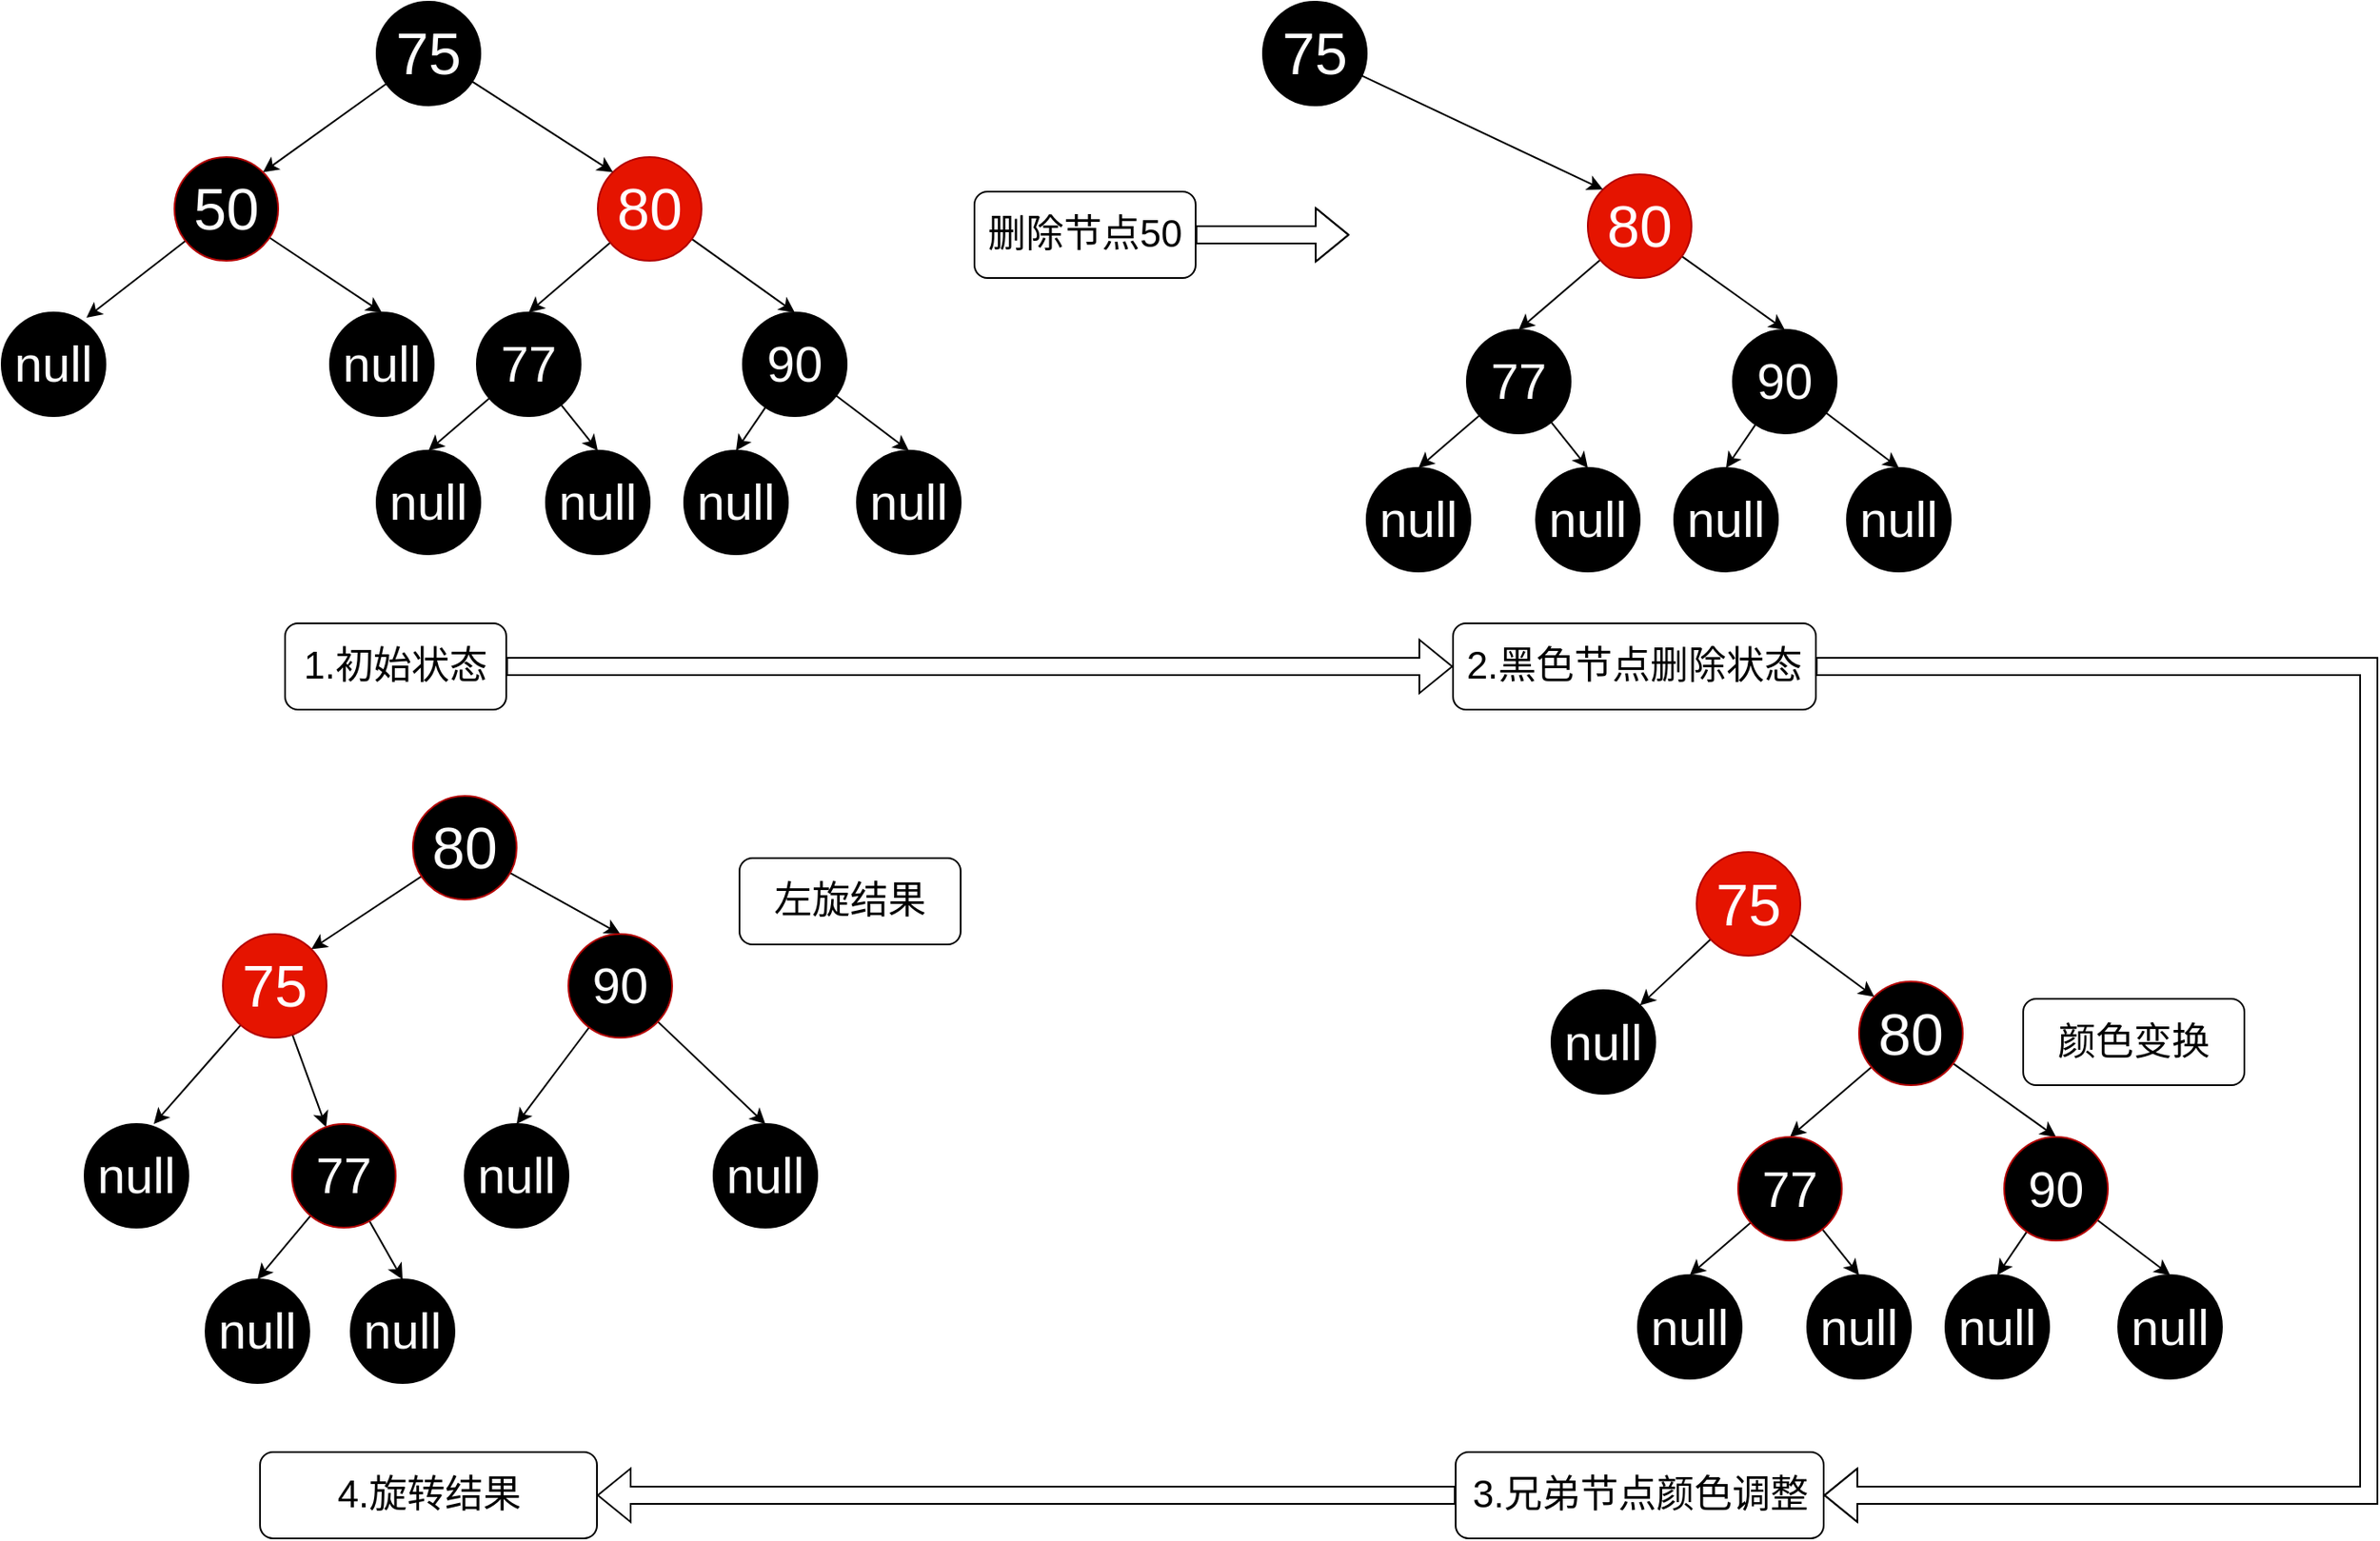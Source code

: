 <mxfile version="13.1.2" type="device"><diagram id="W_pzp3pL3rZrFJ7ERunr" name="第 1 页"><mxGraphModel dx="1261" dy="1897" grid="1" gridSize="10" guides="1" tooltips="1" connect="1" arrows="1" fold="1" page="1" pageScale="1" pageWidth="827" pageHeight="1169" math="0" shadow="0"><root><mxCell id="0"/><mxCell id="1" parent="0"/><mxCell id="Wbxu3e-vr_ZZM8FjFTum-1" style="edgeStyle=none;rounded=0;orthogonalLoop=1;jettySize=auto;html=1;entryX=0.5;entryY=0;entryDx=0;entryDy=0;fontSize=36;fontColor=#FFFFFF;" parent="1" source="Wbxu3e-vr_ZZM8FjFTum-3" target="Wbxu3e-vr_ZZM8FjFTum-15" edge="1"><mxGeometry relative="1" as="geometry"/></mxCell><mxCell id="Wbxu3e-vr_ZZM8FjFTum-2" style="edgeStyle=none;rounded=0;orthogonalLoop=1;jettySize=auto;html=1;entryX=0.5;entryY=0;entryDx=0;entryDy=0;fontSize=36;fontColor=#FFFFFF;" parent="1" source="Wbxu3e-vr_ZZM8FjFTum-3" target="Wbxu3e-vr_ZZM8FjFTum-12" edge="1"><mxGeometry relative="1" as="geometry"/></mxCell><object label="&lt;font style=&quot;font-size: 34px&quot;&gt;80&lt;/font&gt;" id="Wbxu3e-vr_ZZM8FjFTum-3"><mxCell style="ellipse;whiteSpace=wrap;html=1;fillColor=#e51400;strokeColor=#B20000;fontColor=#ffffff;align=center;labelBackgroundColor=none;labelBorderColor=none;" parent="1" vertex="1"><mxGeometry x="425" y="-1060" width="60" height="60" as="geometry"/></mxCell></object><mxCell id="Wbxu3e-vr_ZZM8FjFTum-4" style="edgeStyle=none;rounded=0;orthogonalLoop=1;jettySize=auto;html=1;entryX=1;entryY=0;entryDx=0;entryDy=0;fontSize=36;fontColor=#FFFFFF;" parent="1" source="Wbxu3e-vr_ZZM8FjFTum-6" target="Wbxu3e-vr_ZZM8FjFTum-9" edge="1"><mxGeometry relative="1" as="geometry"/></mxCell><mxCell id="Wbxu3e-vr_ZZM8FjFTum-5" style="edgeStyle=none;rounded=0;orthogonalLoop=1;jettySize=auto;html=1;entryX=0;entryY=0;entryDx=0;entryDy=0;fontSize=36;fontColor=#FFFFFF;" parent="1" source="Wbxu3e-vr_ZZM8FjFTum-6" target="Wbxu3e-vr_ZZM8FjFTum-3" edge="1"><mxGeometry relative="1" as="geometry"/></mxCell><object label="&lt;font style=&quot;font-size: 34px&quot;&gt;75&lt;/font&gt;" id="Wbxu3e-vr_ZZM8FjFTum-6"><mxCell style="ellipse;whiteSpace=wrap;html=1;fillColor=#000000;strokeColor=#000000;fontColor=#FFFFFF;align=center;labelBackgroundColor=none;labelBorderColor=none;" parent="1" vertex="1"><mxGeometry x="297" y="-1150" width="60" height="60" as="geometry"/></mxCell></object><mxCell id="Wbxu3e-vr_ZZM8FjFTum-7" style="edgeStyle=none;rounded=0;orthogonalLoop=1;jettySize=auto;html=1;entryX=0.817;entryY=0.05;entryDx=0;entryDy=0;entryPerimeter=0;" parent="1" source="Wbxu3e-vr_ZZM8FjFTum-9" target="Wbxu3e-vr_ZZM8FjFTum-16" edge="1"><mxGeometry relative="1" as="geometry"/></mxCell><mxCell id="Wbxu3e-vr_ZZM8FjFTum-8" style="edgeStyle=none;rounded=0;orthogonalLoop=1;jettySize=auto;html=1;entryX=0.5;entryY=0;entryDx=0;entryDy=0;" parent="1" source="Wbxu3e-vr_ZZM8FjFTum-9" target="Wbxu3e-vr_ZZM8FjFTum-17" edge="1"><mxGeometry relative="1" as="geometry"/></mxCell><object label="&lt;font style=&quot;font-size: 34px&quot;&gt;50&lt;/font&gt;" id="Wbxu3e-vr_ZZM8FjFTum-9"><mxCell style="ellipse;whiteSpace=wrap;html=1;fillColor=#000000;strokeColor=#B20000;fontColor=#ffffff;align=center;labelBackgroundColor=none;labelBorderColor=none;" parent="1" vertex="1"><mxGeometry x="180" y="-1060" width="60" height="60" as="geometry"/></mxCell></object><mxCell id="Wbxu3e-vr_ZZM8FjFTum-10" style="edgeStyle=none;rounded=0;orthogonalLoop=1;jettySize=auto;html=1;entryX=0.5;entryY=0;entryDx=0;entryDy=0;" parent="1" source="Wbxu3e-vr_ZZM8FjFTum-12" target="Wbxu3e-vr_ZZM8FjFTum-20" edge="1"><mxGeometry relative="1" as="geometry"/></mxCell><mxCell id="Wbxu3e-vr_ZZM8FjFTum-11" style="edgeStyle=none;rounded=0;orthogonalLoop=1;jettySize=auto;html=1;entryX=0.5;entryY=0;entryDx=0;entryDy=0;" parent="1" source="Wbxu3e-vr_ZZM8FjFTum-12" target="Wbxu3e-vr_ZZM8FjFTum-21" edge="1"><mxGeometry relative="1" as="geometry"/></mxCell><object label="&lt;font style=&quot;font-size: 29px&quot;&gt;90&lt;/font&gt;" id="Wbxu3e-vr_ZZM8FjFTum-12"><mxCell style="ellipse;whiteSpace=wrap;html=1;fillColor=#000000;strokeColor=#000000;fontColor=#FFFFFF;align=center;labelBackgroundColor=none;labelBorderColor=none;" parent="1" vertex="1"><mxGeometry x="509" y="-970" width="60" height="60" as="geometry"/></mxCell></object><mxCell id="Wbxu3e-vr_ZZM8FjFTum-13" style="edgeStyle=none;rounded=0;orthogonalLoop=1;jettySize=auto;html=1;entryX=0.5;entryY=0;entryDx=0;entryDy=0;" parent="1" source="Wbxu3e-vr_ZZM8FjFTum-15" target="Wbxu3e-vr_ZZM8FjFTum-18" edge="1"><mxGeometry relative="1" as="geometry"/></mxCell><mxCell id="Wbxu3e-vr_ZZM8FjFTum-14" style="edgeStyle=none;rounded=0;orthogonalLoop=1;jettySize=auto;html=1;entryX=0.5;entryY=0;entryDx=0;entryDy=0;" parent="1" source="Wbxu3e-vr_ZZM8FjFTum-15" target="Wbxu3e-vr_ZZM8FjFTum-19" edge="1"><mxGeometry relative="1" as="geometry"/></mxCell><object label="&lt;font style=&quot;font-size: 29px&quot;&gt;77&lt;/font&gt;" id="Wbxu3e-vr_ZZM8FjFTum-15"><mxCell style="ellipse;whiteSpace=wrap;html=1;fillColor=#000000;strokeColor=#000000;fontColor=#FFFFFF;align=center;labelBackgroundColor=none;labelBorderColor=none;" parent="1" vertex="1"><mxGeometry x="355" y="-970" width="60" height="60" as="geometry"/></mxCell></object><object label="&lt;font style=&quot;font-size: 29px&quot;&gt;null&lt;/font&gt;" id="Wbxu3e-vr_ZZM8FjFTum-16"><mxCell style="ellipse;whiteSpace=wrap;html=1;fillColor=#000000;strokeColor=#000000;fontColor=#FFFFFF;align=center;labelBackgroundColor=none;labelBorderColor=none;" parent="1" vertex="1"><mxGeometry x="80" y="-970" width="60" height="60" as="geometry"/></mxCell></object><object label="&lt;font style=&quot;font-size: 29px&quot;&gt;null&lt;/font&gt;" id="Wbxu3e-vr_ZZM8FjFTum-17"><mxCell style="ellipse;whiteSpace=wrap;html=1;fillColor=#000000;strokeColor=#000000;fontColor=#FFFFFF;align=center;labelBackgroundColor=none;labelBorderColor=none;" parent="1" vertex="1"><mxGeometry x="270" y="-970" width="60" height="60" as="geometry"/></mxCell></object><object label="&lt;font style=&quot;font-size: 29px&quot;&gt;null&lt;/font&gt;" id="Wbxu3e-vr_ZZM8FjFTum-18"><mxCell style="ellipse;whiteSpace=wrap;html=1;fillColor=#000000;strokeColor=#000000;fontColor=#FFFFFF;align=center;labelBackgroundColor=none;labelBorderColor=none;" parent="1" vertex="1"><mxGeometry x="297" y="-890" width="60" height="60" as="geometry"/></mxCell></object><object label="&lt;font style=&quot;font-size: 29px&quot;&gt;null&lt;/font&gt;" id="Wbxu3e-vr_ZZM8FjFTum-19"><mxCell style="ellipse;whiteSpace=wrap;html=1;fillColor=#000000;strokeColor=#000000;fontColor=#FFFFFF;align=center;labelBackgroundColor=none;labelBorderColor=none;" parent="1" vertex="1"><mxGeometry x="395" y="-890" width="60" height="60" as="geometry"/></mxCell></object><object label="&lt;font style=&quot;font-size: 29px&quot;&gt;null&lt;/font&gt;" id="Wbxu3e-vr_ZZM8FjFTum-20"><mxCell style="ellipse;whiteSpace=wrap;html=1;fillColor=#000000;strokeColor=#000000;fontColor=#FFFFFF;align=center;labelBackgroundColor=none;labelBorderColor=none;" parent="1" vertex="1"><mxGeometry x="475" y="-890" width="60" height="60" as="geometry"/></mxCell></object><object label="&lt;font style=&quot;font-size: 29px&quot;&gt;null&lt;/font&gt;" id="Wbxu3e-vr_ZZM8FjFTum-21"><mxCell style="ellipse;whiteSpace=wrap;html=1;fillColor=#000000;strokeColor=#000000;fontColor=#FFFFFF;align=center;labelBackgroundColor=none;labelBorderColor=none;" parent="1" vertex="1"><mxGeometry x="575" y="-890" width="60" height="60" as="geometry"/></mxCell></object><mxCell id="Wbxu3e-vr_ZZM8FjFTum-22" style="edgeStyle=none;rounded=0;orthogonalLoop=1;jettySize=auto;html=1;entryX=0.5;entryY=0;entryDx=0;entryDy=0;fontSize=36;fontColor=#FFFFFF;" parent="1" source="Wbxu3e-vr_ZZM8FjFTum-24" target="Wbxu3e-vr_ZZM8FjFTum-33" edge="1"><mxGeometry relative="1" as="geometry"/></mxCell><mxCell id="Wbxu3e-vr_ZZM8FjFTum-23" style="edgeStyle=none;rounded=0;orthogonalLoop=1;jettySize=auto;html=1;entryX=0.5;entryY=0;entryDx=0;entryDy=0;fontSize=36;fontColor=#FFFFFF;" parent="1" source="Wbxu3e-vr_ZZM8FjFTum-24" target="Wbxu3e-vr_ZZM8FjFTum-30" edge="1"><mxGeometry relative="1" as="geometry"/></mxCell><object label="&lt;font style=&quot;font-size: 34px&quot;&gt;80&lt;/font&gt;" id="Wbxu3e-vr_ZZM8FjFTum-24"><mxCell style="ellipse;whiteSpace=wrap;html=1;fillColor=#000000;strokeColor=#B20000;fontColor=#ffffff;align=center;labelBackgroundColor=none;labelBorderColor=none;" parent="1" vertex="1"><mxGeometry x="1155" y="-582.5" width="60" height="60" as="geometry"/></mxCell></object><mxCell id="Wbxu3e-vr_ZZM8FjFTum-25" style="edgeStyle=none;rounded=0;orthogonalLoop=1;jettySize=auto;html=1;entryX=0;entryY=0;entryDx=0;entryDy=0;fontSize=36;fontColor=#FFFFFF;" parent="1" source="Wbxu3e-vr_ZZM8FjFTum-27" target="Wbxu3e-vr_ZZM8FjFTum-24" edge="1"><mxGeometry relative="1" as="geometry"/></mxCell><mxCell id="Wbxu3e-vr_ZZM8FjFTum-26" style="edgeStyle=none;rounded=0;orthogonalLoop=1;jettySize=auto;html=1;entryX=1;entryY=0;entryDx=0;entryDy=0;" parent="1" source="Wbxu3e-vr_ZZM8FjFTum-27" target="Wbxu3e-vr_ZZM8FjFTum-69" edge="1"><mxGeometry relative="1" as="geometry"/></mxCell><object label="&lt;font style=&quot;font-size: 34px&quot;&gt;75&lt;/font&gt;" id="Wbxu3e-vr_ZZM8FjFTum-27"><mxCell style="ellipse;whiteSpace=wrap;html=1;fillColor=#e51400;strokeColor=#B20000;fontColor=#ffffff;align=center;labelBackgroundColor=none;labelBorderColor=none;" parent="1" vertex="1"><mxGeometry x="1061" y="-657.5" width="60" height="60" as="geometry"/></mxCell></object><mxCell id="Wbxu3e-vr_ZZM8FjFTum-28" style="edgeStyle=none;rounded=0;orthogonalLoop=1;jettySize=auto;html=1;entryX=0.5;entryY=0;entryDx=0;entryDy=0;" parent="1" source="Wbxu3e-vr_ZZM8FjFTum-30" target="Wbxu3e-vr_ZZM8FjFTum-36" edge="1"><mxGeometry relative="1" as="geometry"/></mxCell><mxCell id="Wbxu3e-vr_ZZM8FjFTum-29" style="edgeStyle=none;rounded=0;orthogonalLoop=1;jettySize=auto;html=1;entryX=0.5;entryY=0;entryDx=0;entryDy=0;" parent="1" source="Wbxu3e-vr_ZZM8FjFTum-30" target="Wbxu3e-vr_ZZM8FjFTum-37" edge="1"><mxGeometry relative="1" as="geometry"/></mxCell><object label="&lt;font style=&quot;font-size: 29px&quot;&gt;90&lt;/font&gt;" id="Wbxu3e-vr_ZZM8FjFTum-30"><mxCell style="ellipse;whiteSpace=wrap;html=1;fillColor=#000000;strokeColor=#B20000;fontColor=#ffffff;align=center;labelBackgroundColor=none;labelBorderColor=none;" parent="1" vertex="1"><mxGeometry x="1239" y="-492.5" width="60" height="60" as="geometry"/></mxCell></object><mxCell id="Wbxu3e-vr_ZZM8FjFTum-31" style="edgeStyle=none;rounded=0;orthogonalLoop=1;jettySize=auto;html=1;entryX=0.5;entryY=0;entryDx=0;entryDy=0;" parent="1" source="Wbxu3e-vr_ZZM8FjFTum-33" target="Wbxu3e-vr_ZZM8FjFTum-34" edge="1"><mxGeometry relative="1" as="geometry"/></mxCell><mxCell id="Wbxu3e-vr_ZZM8FjFTum-32" style="edgeStyle=none;rounded=0;orthogonalLoop=1;jettySize=auto;html=1;entryX=0.5;entryY=0;entryDx=0;entryDy=0;" parent="1" source="Wbxu3e-vr_ZZM8FjFTum-33" target="Wbxu3e-vr_ZZM8FjFTum-35" edge="1"><mxGeometry relative="1" as="geometry"/></mxCell><object label="&lt;font style=&quot;font-size: 29px&quot;&gt;77&lt;/font&gt;" id="Wbxu3e-vr_ZZM8FjFTum-33"><mxCell style="ellipse;whiteSpace=wrap;html=1;fillColor=#000000;strokeColor=#B20000;fontColor=#ffffff;align=center;labelBackgroundColor=none;labelBorderColor=none;" parent="1" vertex="1"><mxGeometry x="1085" y="-492.5" width="60" height="60" as="geometry"/></mxCell></object><object label="&lt;font style=&quot;font-size: 29px&quot;&gt;null&lt;/font&gt;" id="Wbxu3e-vr_ZZM8FjFTum-34"><mxCell style="ellipse;whiteSpace=wrap;html=1;fillColor=#000000;strokeColor=#000000;fontColor=#FFFFFF;align=center;labelBackgroundColor=none;labelBorderColor=none;" parent="1" vertex="1"><mxGeometry x="1027" y="-412.5" width="60" height="60" as="geometry"/></mxCell></object><object label="&lt;font style=&quot;font-size: 29px&quot;&gt;null&lt;/font&gt;" id="Wbxu3e-vr_ZZM8FjFTum-35"><mxCell style="ellipse;whiteSpace=wrap;html=1;fillColor=#000000;strokeColor=#000000;fontColor=#FFFFFF;align=center;labelBackgroundColor=none;labelBorderColor=none;" parent="1" vertex="1"><mxGeometry x="1125" y="-412.5" width="60" height="60" as="geometry"/></mxCell></object><object label="&lt;font style=&quot;font-size: 29px&quot;&gt;null&lt;/font&gt;" id="Wbxu3e-vr_ZZM8FjFTum-36"><mxCell style="ellipse;whiteSpace=wrap;html=1;fillColor=#000000;strokeColor=#000000;fontColor=#FFFFFF;align=center;labelBackgroundColor=none;labelBorderColor=none;" parent="1" vertex="1"><mxGeometry x="1205" y="-412.5" width="60" height="60" as="geometry"/></mxCell></object><object label="&lt;font style=&quot;font-size: 29px&quot;&gt;null&lt;/font&gt;" id="Wbxu3e-vr_ZZM8FjFTum-37"><mxCell style="ellipse;whiteSpace=wrap;html=1;fillColor=#000000;strokeColor=#000000;fontColor=#FFFFFF;align=center;labelBackgroundColor=none;labelBorderColor=none;" parent="1" vertex="1"><mxGeometry x="1305" y="-412.5" width="60" height="60" as="geometry"/></mxCell></object><mxCell id="Wbxu3e-vr_ZZM8FjFTum-38" style="edgeStyle=none;rounded=0;orthogonalLoop=1;jettySize=auto;html=1;entryX=0.5;entryY=0;entryDx=0;entryDy=0;fontSize=36;fontColor=#FFFFFF;" parent="1" source="Wbxu3e-vr_ZZM8FjFTum-40" target="Wbxu3e-vr_ZZM8FjFTum-48" edge="1"><mxGeometry relative="1" as="geometry"/></mxCell><mxCell id="Wbxu3e-vr_ZZM8FjFTum-39" style="edgeStyle=none;rounded=0;orthogonalLoop=1;jettySize=auto;html=1;entryX=0.5;entryY=0;entryDx=0;entryDy=0;fontSize=36;fontColor=#FFFFFF;" parent="1" source="Wbxu3e-vr_ZZM8FjFTum-40" target="Wbxu3e-vr_ZZM8FjFTum-45" edge="1"><mxGeometry relative="1" as="geometry"/></mxCell><object label="&lt;font style=&quot;font-size: 34px&quot;&gt;80&lt;/font&gt;" id="Wbxu3e-vr_ZZM8FjFTum-40"><mxCell style="ellipse;whiteSpace=wrap;html=1;fillColor=#e51400;strokeColor=#B20000;fontColor=#ffffff;align=center;labelBackgroundColor=none;labelBorderColor=none;" parent="1" vertex="1"><mxGeometry x="998" y="-1050" width="60" height="60" as="geometry"/></mxCell></object><mxCell id="Wbxu3e-vr_ZZM8FjFTum-41" style="edgeStyle=none;rounded=0;orthogonalLoop=1;jettySize=auto;html=1;entryX=0;entryY=0;entryDx=0;entryDy=0;fontSize=36;fontColor=#FFFFFF;" parent="1" source="Wbxu3e-vr_ZZM8FjFTum-42" target="Wbxu3e-vr_ZZM8FjFTum-40" edge="1"><mxGeometry relative="1" as="geometry"/></mxCell><object label="&lt;font style=&quot;font-size: 34px&quot;&gt;75&lt;/font&gt;" id="Wbxu3e-vr_ZZM8FjFTum-42"><mxCell style="ellipse;whiteSpace=wrap;html=1;fillColor=#000000;strokeColor=#000000;fontColor=#FFFFFF;align=center;labelBackgroundColor=none;labelBorderColor=none;" parent="1" vertex="1"><mxGeometry x="810" y="-1150" width="60" height="60" as="geometry"/></mxCell></object><mxCell id="Wbxu3e-vr_ZZM8FjFTum-43" style="edgeStyle=none;rounded=0;orthogonalLoop=1;jettySize=auto;html=1;entryX=0.5;entryY=0;entryDx=0;entryDy=0;" parent="1" source="Wbxu3e-vr_ZZM8FjFTum-45" target="Wbxu3e-vr_ZZM8FjFTum-51" edge="1"><mxGeometry relative="1" as="geometry"/></mxCell><mxCell id="Wbxu3e-vr_ZZM8FjFTum-44" style="edgeStyle=none;rounded=0;orthogonalLoop=1;jettySize=auto;html=1;entryX=0.5;entryY=0;entryDx=0;entryDy=0;" parent="1" source="Wbxu3e-vr_ZZM8FjFTum-45" target="Wbxu3e-vr_ZZM8FjFTum-52" edge="1"><mxGeometry relative="1" as="geometry"/></mxCell><object label="&lt;font style=&quot;font-size: 29px&quot;&gt;90&lt;/font&gt;" id="Wbxu3e-vr_ZZM8FjFTum-45"><mxCell style="ellipse;whiteSpace=wrap;html=1;fillColor=#000000;strokeColor=#000000;fontColor=#FFFFFF;align=center;labelBackgroundColor=none;labelBorderColor=none;" parent="1" vertex="1"><mxGeometry x="1082" y="-960" width="60" height="60" as="geometry"/></mxCell></object><mxCell id="Wbxu3e-vr_ZZM8FjFTum-46" style="edgeStyle=none;rounded=0;orthogonalLoop=1;jettySize=auto;html=1;entryX=0.5;entryY=0;entryDx=0;entryDy=0;" parent="1" source="Wbxu3e-vr_ZZM8FjFTum-48" target="Wbxu3e-vr_ZZM8FjFTum-49" edge="1"><mxGeometry relative="1" as="geometry"/></mxCell><mxCell id="Wbxu3e-vr_ZZM8FjFTum-47" style="edgeStyle=none;rounded=0;orthogonalLoop=1;jettySize=auto;html=1;entryX=0.5;entryY=0;entryDx=0;entryDy=0;" parent="1" source="Wbxu3e-vr_ZZM8FjFTum-48" target="Wbxu3e-vr_ZZM8FjFTum-50" edge="1"><mxGeometry relative="1" as="geometry"/></mxCell><object label="&lt;font style=&quot;font-size: 29px&quot;&gt;77&lt;/font&gt;" id="Wbxu3e-vr_ZZM8FjFTum-48"><mxCell style="ellipse;whiteSpace=wrap;html=1;fillColor=#000000;strokeColor=#000000;fontColor=#FFFFFF;align=center;labelBackgroundColor=none;labelBorderColor=none;" parent="1" vertex="1"><mxGeometry x="928" y="-960" width="60" height="60" as="geometry"/></mxCell></object><object label="&lt;font style=&quot;font-size: 29px&quot;&gt;null&lt;/font&gt;" id="Wbxu3e-vr_ZZM8FjFTum-49"><mxCell style="ellipse;whiteSpace=wrap;html=1;fillColor=#000000;strokeColor=#000000;fontColor=#FFFFFF;align=center;labelBackgroundColor=none;labelBorderColor=none;" parent="1" vertex="1"><mxGeometry x="870" y="-880" width="60" height="60" as="geometry"/></mxCell></object><object label="&lt;font style=&quot;font-size: 29px&quot;&gt;null&lt;/font&gt;" id="Wbxu3e-vr_ZZM8FjFTum-50"><mxCell style="ellipse;whiteSpace=wrap;html=1;fillColor=#000000;strokeColor=#000000;fontColor=#FFFFFF;align=center;labelBackgroundColor=none;labelBorderColor=none;" parent="1" vertex="1"><mxGeometry x="968" y="-880" width="60" height="60" as="geometry"/></mxCell></object><object label="&lt;font style=&quot;font-size: 29px&quot;&gt;null&lt;/font&gt;" id="Wbxu3e-vr_ZZM8FjFTum-51"><mxCell style="ellipse;whiteSpace=wrap;html=1;fillColor=#000000;strokeColor=#000000;fontColor=#FFFFFF;align=center;labelBackgroundColor=none;labelBorderColor=none;" parent="1" vertex="1"><mxGeometry x="1048" y="-880" width="60" height="60" as="geometry"/></mxCell></object><object label="&lt;font style=&quot;font-size: 29px&quot;&gt;null&lt;/font&gt;" id="Wbxu3e-vr_ZZM8FjFTum-52"><mxCell style="ellipse;whiteSpace=wrap;html=1;fillColor=#000000;strokeColor=#000000;fontColor=#FFFFFF;align=center;labelBackgroundColor=none;labelBorderColor=none;" parent="1" vertex="1"><mxGeometry x="1148" y="-880" width="60" height="60" as="geometry"/></mxCell></object><mxCell id="Wbxu3e-vr_ZZM8FjFTum-53" style="edgeStyle=none;rounded=0;orthogonalLoop=1;jettySize=auto;html=1;entryX=0.5;entryY=0;entryDx=0;entryDy=0;fontSize=36;fontColor=#FFFFFF;" parent="1" source="Wbxu3e-vr_ZZM8FjFTum-55" target="Wbxu3e-vr_ZZM8FjFTum-61" edge="1"><mxGeometry relative="1" as="geometry"/></mxCell><mxCell id="Wbxu3e-vr_ZZM8FjFTum-54" style="edgeStyle=none;rounded=0;orthogonalLoop=1;jettySize=auto;html=1;entryX=1;entryY=0;entryDx=0;entryDy=0;" parent="1" source="Wbxu3e-vr_ZZM8FjFTum-55" target="Wbxu3e-vr_ZZM8FjFTum-58" edge="1"><mxGeometry relative="1" as="geometry"/></mxCell><object label="&lt;font style=&quot;font-size: 34px&quot;&gt;80&lt;/font&gt;" id="Wbxu3e-vr_ZZM8FjFTum-55"><mxCell style="ellipse;whiteSpace=wrap;html=1;fillColor=#000000;strokeColor=#B20000;fontColor=#ffffff;align=center;labelBackgroundColor=none;labelBorderColor=none;" parent="1" vertex="1"><mxGeometry x="318" y="-690" width="60" height="60" as="geometry"/></mxCell></object><mxCell id="Wbxu3e-vr_ZZM8FjFTum-56" style="edgeStyle=none;rounded=0;orthogonalLoop=1;jettySize=auto;html=1;" parent="1" source="Wbxu3e-vr_ZZM8FjFTum-58" target="Wbxu3e-vr_ZZM8FjFTum-64" edge="1"><mxGeometry relative="1" as="geometry"/></mxCell><mxCell id="Wbxu3e-vr_ZZM8FjFTum-57" style="edgeStyle=none;rounded=0;orthogonalLoop=1;jettySize=auto;html=1;entryX=0.667;entryY=0;entryDx=0;entryDy=0;entryPerimeter=0;" parent="1" source="Wbxu3e-vr_ZZM8FjFTum-58" target="Wbxu3e-vr_ZZM8FjFTum-70" edge="1"><mxGeometry relative="1" as="geometry"/></mxCell><object label="&lt;font style=&quot;font-size: 34px&quot;&gt;75&lt;/font&gt;" id="Wbxu3e-vr_ZZM8FjFTum-58"><mxCell style="ellipse;whiteSpace=wrap;html=1;fillColor=#e51400;strokeColor=#B20000;fontColor=#ffffff;align=center;labelBackgroundColor=none;labelBorderColor=none;" parent="1" vertex="1"><mxGeometry x="208" y="-610" width="60" height="60" as="geometry"/></mxCell></object><mxCell id="Wbxu3e-vr_ZZM8FjFTum-59" style="edgeStyle=none;rounded=0;orthogonalLoop=1;jettySize=auto;html=1;entryX=0.5;entryY=0;entryDx=0;entryDy=0;" parent="1" source="Wbxu3e-vr_ZZM8FjFTum-61" target="Wbxu3e-vr_ZZM8FjFTum-67" edge="1"><mxGeometry relative="1" as="geometry"/></mxCell><mxCell id="Wbxu3e-vr_ZZM8FjFTum-60" style="edgeStyle=none;rounded=0;orthogonalLoop=1;jettySize=auto;html=1;entryX=0.5;entryY=0;entryDx=0;entryDy=0;" parent="1" source="Wbxu3e-vr_ZZM8FjFTum-61" target="Wbxu3e-vr_ZZM8FjFTum-68" edge="1"><mxGeometry relative="1" as="geometry"/></mxCell><object label="&lt;font style=&quot;font-size: 29px&quot;&gt;90&lt;/font&gt;" id="Wbxu3e-vr_ZZM8FjFTum-61"><mxCell style="ellipse;whiteSpace=wrap;html=1;fillColor=#000000;strokeColor=#B20000;fontColor=#ffffff;align=center;labelBackgroundColor=none;labelBorderColor=none;" parent="1" vertex="1"><mxGeometry x="408" y="-610" width="60" height="60" as="geometry"/></mxCell></object><mxCell id="Wbxu3e-vr_ZZM8FjFTum-62" style="edgeStyle=none;rounded=0;orthogonalLoop=1;jettySize=auto;html=1;entryX=0.5;entryY=0;entryDx=0;entryDy=0;" parent="1" source="Wbxu3e-vr_ZZM8FjFTum-64" target="Wbxu3e-vr_ZZM8FjFTum-65" edge="1"><mxGeometry relative="1" as="geometry"/></mxCell><mxCell id="Wbxu3e-vr_ZZM8FjFTum-63" style="edgeStyle=none;rounded=0;orthogonalLoop=1;jettySize=auto;html=1;entryX=0.5;entryY=0;entryDx=0;entryDy=0;" parent="1" source="Wbxu3e-vr_ZZM8FjFTum-64" target="Wbxu3e-vr_ZZM8FjFTum-66" edge="1"><mxGeometry relative="1" as="geometry"/></mxCell><object label="&lt;font style=&quot;font-size: 29px&quot;&gt;77&lt;/font&gt;" id="Wbxu3e-vr_ZZM8FjFTum-64"><mxCell style="ellipse;whiteSpace=wrap;html=1;fillColor=#000000;strokeColor=#B20000;fontColor=#ffffff;align=center;labelBackgroundColor=none;labelBorderColor=none;" parent="1" vertex="1"><mxGeometry x="248" y="-500" width="60" height="60" as="geometry"/></mxCell></object><object label="&lt;font style=&quot;font-size: 29px&quot;&gt;null&lt;/font&gt;" id="Wbxu3e-vr_ZZM8FjFTum-65"><mxCell style="ellipse;whiteSpace=wrap;html=1;fillColor=#000000;strokeColor=#000000;fontColor=#FFFFFF;align=center;labelBackgroundColor=none;labelBorderColor=none;" parent="1" vertex="1"><mxGeometry x="198" y="-410" width="60" height="60" as="geometry"/></mxCell></object><object label="&lt;font style=&quot;font-size: 29px&quot;&gt;null&lt;/font&gt;" id="Wbxu3e-vr_ZZM8FjFTum-66"><mxCell style="ellipse;whiteSpace=wrap;html=1;fillColor=#000000;strokeColor=#000000;fontColor=#FFFFFF;align=center;labelBackgroundColor=none;labelBorderColor=none;" parent="1" vertex="1"><mxGeometry x="282" y="-410" width="60" height="60" as="geometry"/></mxCell></object><object label="&lt;font style=&quot;font-size: 29px&quot;&gt;null&lt;/font&gt;" id="Wbxu3e-vr_ZZM8FjFTum-67"><mxCell style="ellipse;whiteSpace=wrap;html=1;fillColor=#000000;strokeColor=#000000;fontColor=#FFFFFF;align=center;labelBackgroundColor=none;labelBorderColor=none;" parent="1" vertex="1"><mxGeometry x="348" y="-500" width="60" height="60" as="geometry"/></mxCell></object><object label="&lt;font style=&quot;font-size: 29px&quot;&gt;null&lt;/font&gt;" id="Wbxu3e-vr_ZZM8FjFTum-68"><mxCell style="ellipse;whiteSpace=wrap;html=1;fillColor=#000000;strokeColor=#000000;fontColor=#FFFFFF;align=center;labelBackgroundColor=none;labelBorderColor=none;" parent="1" vertex="1"><mxGeometry x="492" y="-500" width="60" height="60" as="geometry"/></mxCell></object><object label="&lt;font style=&quot;font-size: 29px&quot;&gt;null&lt;/font&gt;" id="Wbxu3e-vr_ZZM8FjFTum-69"><mxCell style="ellipse;whiteSpace=wrap;html=1;fillColor=#000000;strokeColor=#000000;fontColor=#FFFFFF;align=center;labelBackgroundColor=none;labelBorderColor=none;" parent="1" vertex="1"><mxGeometry x="977" y="-577.5" width="60" height="60" as="geometry"/></mxCell></object><object label="&lt;font style=&quot;font-size: 29px&quot;&gt;null&lt;/font&gt;" id="Wbxu3e-vr_ZZM8FjFTum-70"><mxCell style="ellipse;whiteSpace=wrap;html=1;fillColor=#000000;strokeColor=#000000;fontColor=#FFFFFF;align=center;labelBackgroundColor=none;labelBorderColor=none;" parent="1" vertex="1"><mxGeometry x="128" y="-500" width="60" height="60" as="geometry"/></mxCell></object><mxCell id="Wbxu3e-vr_ZZM8FjFTum-79" style="edgeStyle=orthogonalEdgeStyle;shape=flexArrow;rounded=0;orthogonalLoop=1;jettySize=auto;html=1;" parent="1" source="Wbxu3e-vr_ZZM8FjFTum-71" edge="1"><mxGeometry relative="1" as="geometry"><mxPoint x="860" y="-1015" as="targetPoint"/></mxGeometry></mxCell><mxCell id="Wbxu3e-vr_ZZM8FjFTum-71" value="&lt;font style=&quot;font-size: 22px&quot;&gt;删除节点50&lt;/font&gt;" style="shape=ext;rounded=1;html=1;whiteSpace=wrap;" parent="1" vertex="1"><mxGeometry x="643" y="-1040" width="128" height="50" as="geometry"/></mxCell><mxCell id="Wbxu3e-vr_ZZM8FjFTum-72" value="&lt;span style=&quot;font-size: 22px&quot;&gt;颜色变换&lt;/span&gt;" style="shape=ext;rounded=1;html=1;whiteSpace=wrap;" parent="1" vertex="1"><mxGeometry x="1250" y="-572.5" width="128" height="50" as="geometry"/></mxCell><mxCell id="Wbxu3e-vr_ZZM8FjFTum-73" value="&lt;span style=&quot;font-size: 22px&quot;&gt;左旋结果&lt;/span&gt;" style="shape=ext;rounded=1;html=1;whiteSpace=wrap;" parent="1" vertex="1"><mxGeometry x="507" y="-654" width="128" height="50" as="geometry"/></mxCell><mxCell id="Wbxu3e-vr_ZZM8FjFTum-82" style="edgeStyle=orthogonalEdgeStyle;shape=flexArrow;rounded=0;orthogonalLoop=1;jettySize=auto;html=1;entryX=0;entryY=0.5;entryDx=0;entryDy=0;" parent="1" source="Wbxu3e-vr_ZZM8FjFTum-74" target="Wbxu3e-vr_ZZM8FjFTum-75" edge="1"><mxGeometry relative="1" as="geometry"/></mxCell><mxCell id="Wbxu3e-vr_ZZM8FjFTum-74" value="&lt;font style=&quot;font-size: 22px&quot;&gt;1.初始状态&lt;/font&gt;" style="shape=ext;rounded=1;html=1;whiteSpace=wrap;" parent="1" vertex="1"><mxGeometry x="244" y="-790" width="128" height="50" as="geometry"/></mxCell><mxCell id="Wbxu3e-vr_ZZM8FjFTum-83" style="edgeStyle=orthogonalEdgeStyle;shape=flexArrow;rounded=0;orthogonalLoop=1;jettySize=auto;html=1;entryX=1;entryY=0.5;entryDx=0;entryDy=0;curved=1;" parent="1" source="Wbxu3e-vr_ZZM8FjFTum-75" target="Wbxu3e-vr_ZZM8FjFTum-76" edge="1"><mxGeometry relative="1" as="geometry"><mxPoint x="1480" y="-300" as="targetPoint"/><Array as="points"><mxPoint x="1450" y="-765"/><mxPoint x="1450" y="-285"/></Array></mxGeometry></mxCell><mxCell id="Wbxu3e-vr_ZZM8FjFTum-75" value="&lt;span style=&quot;font-size: 22px&quot;&gt;2.黑色节点删除状态&lt;/span&gt;" style="shape=ext;rounded=1;html=1;whiteSpace=wrap;" parent="1" vertex="1"><mxGeometry x="920" y="-790" width="210" height="50" as="geometry"/></mxCell><mxCell id="Wbxu3e-vr_ZZM8FjFTum-87" style="edgeStyle=orthogonalEdgeStyle;shape=flexArrow;curved=1;rounded=0;orthogonalLoop=1;jettySize=auto;html=1;entryX=1;entryY=0.5;entryDx=0;entryDy=0;" parent="1" source="Wbxu3e-vr_ZZM8FjFTum-76" target="Wbxu3e-vr_ZZM8FjFTum-77" edge="1"><mxGeometry relative="1" as="geometry"/></mxCell><mxCell id="Wbxu3e-vr_ZZM8FjFTum-76" value="&lt;span style=&quot;font-size: 22px&quot;&gt;3.兄弟节点颜色调整&lt;/span&gt;" style="shape=ext;rounded=1;html=1;whiteSpace=wrap;" parent="1" vertex="1"><mxGeometry x="921.5" y="-310" width="213" height="50" as="geometry"/></mxCell><mxCell id="Wbxu3e-vr_ZZM8FjFTum-77" value="&lt;span style=&quot;font-size: 22px&quot;&gt;4.旋转结果&lt;/span&gt;" style="shape=ext;rounded=1;html=1;whiteSpace=wrap;" parent="1" vertex="1"><mxGeometry x="229.5" y="-310" width="195" height="50" as="geometry"/></mxCell><mxCell id="Wbxu3e-vr_ZZM8FjFTum-81" style="edgeStyle=orthogonalEdgeStyle;shape=flexArrow;rounded=0;orthogonalLoop=1;jettySize=auto;html=1;exitX=0.5;exitY=1;exitDx=0;exitDy=0;" parent="1" source="Wbxu3e-vr_ZZM8FjFTum-75" target="Wbxu3e-vr_ZZM8FjFTum-75" edge="1"><mxGeometry relative="1" as="geometry"/></mxCell></root></mxGraphModel></diagram></mxfile>